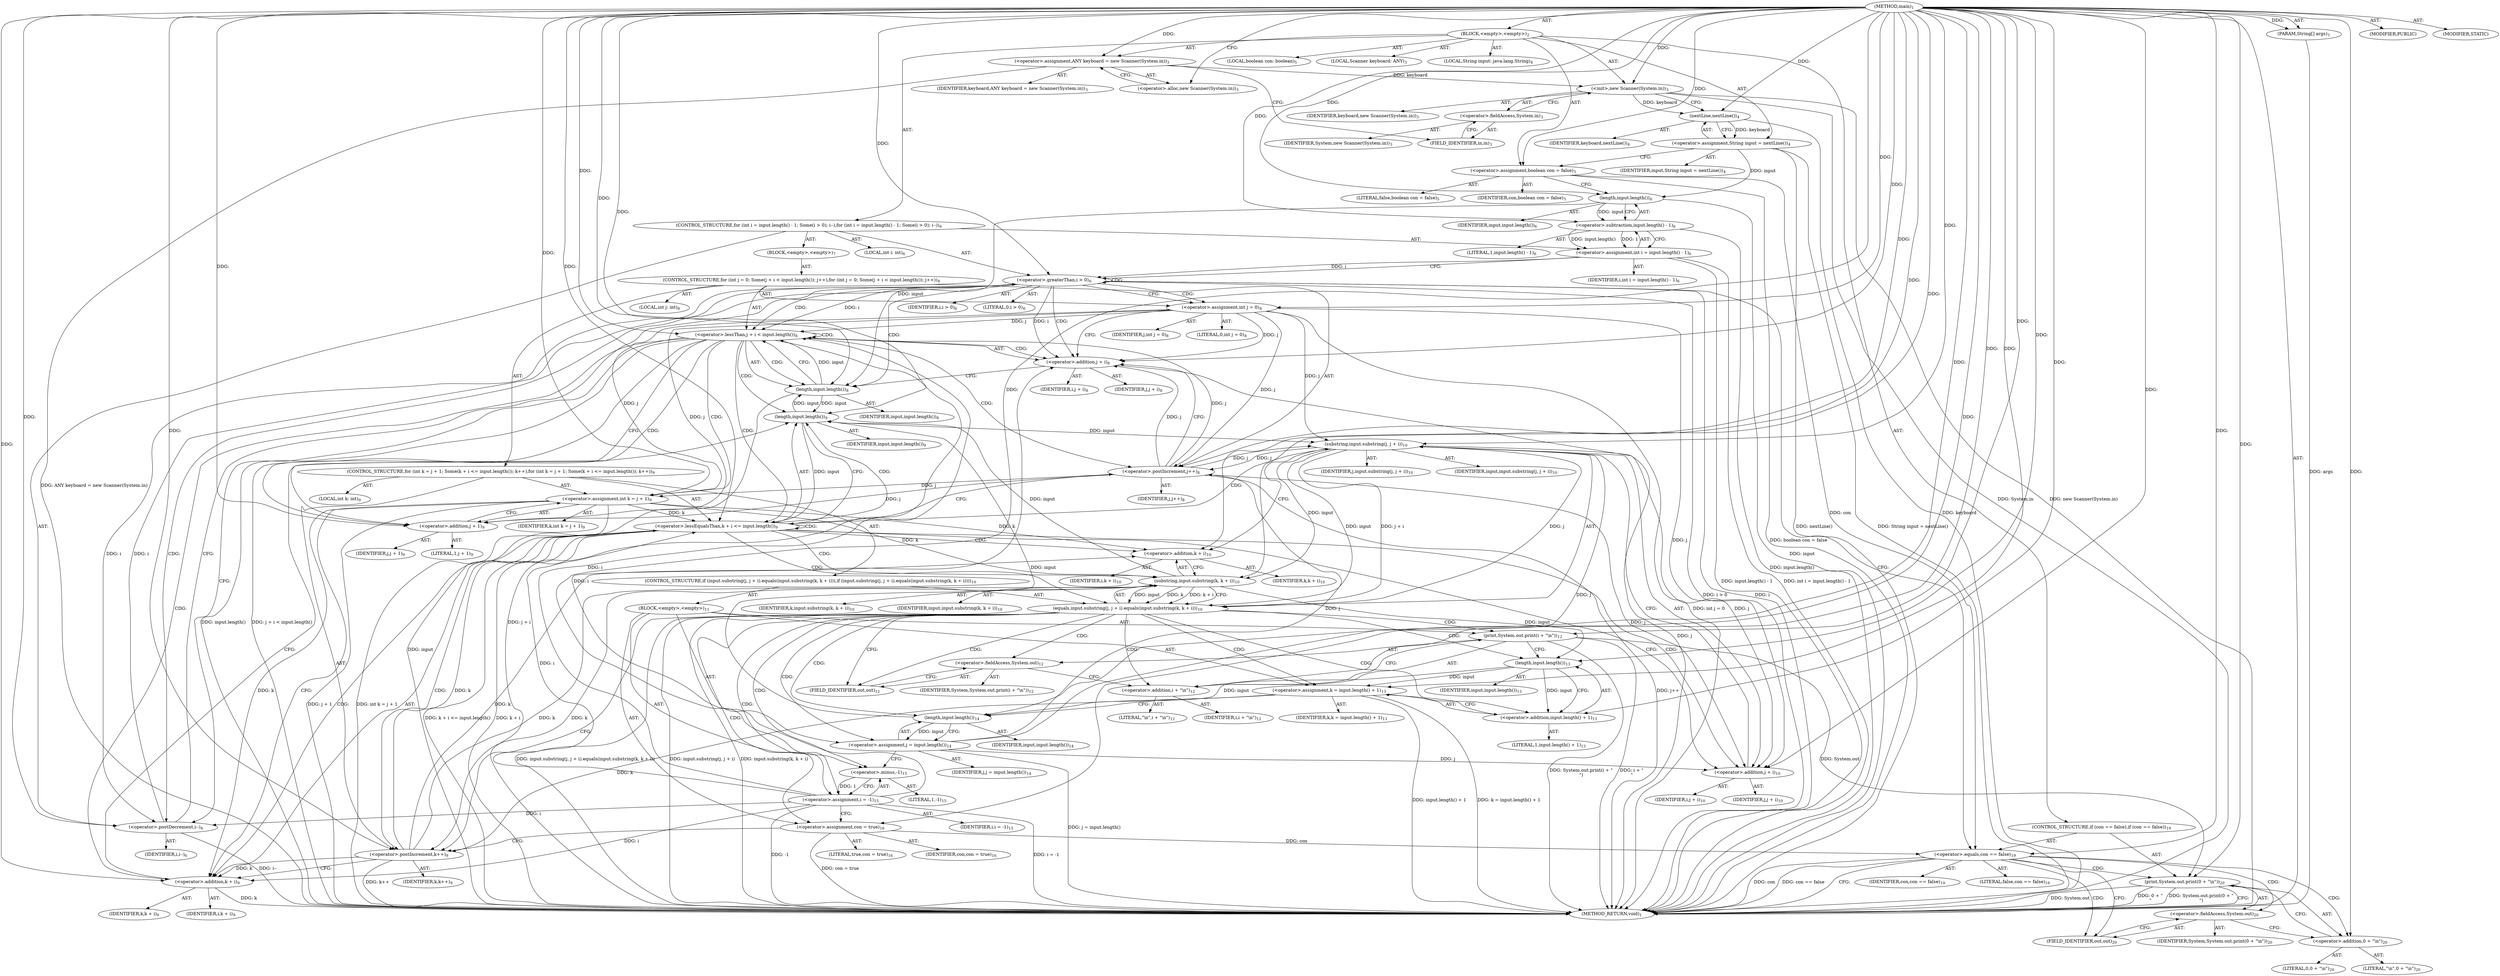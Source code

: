 digraph "main" {  
"19" [label = <(METHOD,main)<SUB>1</SUB>> ]
"20" [label = <(PARAM,String[] args)<SUB>1</SUB>> ]
"21" [label = <(BLOCK,&lt;empty&gt;,&lt;empty&gt;)<SUB>2</SUB>> ]
"4" [label = <(LOCAL,Scanner keyboard: ANY)<SUB>3</SUB>> ]
"22" [label = <(&lt;operator&gt;.assignment,ANY keyboard = new Scanner(System.in))<SUB>3</SUB>> ]
"23" [label = <(IDENTIFIER,keyboard,ANY keyboard = new Scanner(System.in))<SUB>3</SUB>> ]
"24" [label = <(&lt;operator&gt;.alloc,new Scanner(System.in))<SUB>3</SUB>> ]
"25" [label = <(&lt;init&gt;,new Scanner(System.in))<SUB>3</SUB>> ]
"3" [label = <(IDENTIFIER,keyboard,new Scanner(System.in))<SUB>3</SUB>> ]
"26" [label = <(&lt;operator&gt;.fieldAccess,System.in)<SUB>3</SUB>> ]
"27" [label = <(IDENTIFIER,System,new Scanner(System.in))<SUB>3</SUB>> ]
"28" [label = <(FIELD_IDENTIFIER,in,in)<SUB>3</SUB>> ]
"29" [label = <(LOCAL,String input: java.lang.String)<SUB>4</SUB>> ]
"30" [label = <(&lt;operator&gt;.assignment,String input = nextLine())<SUB>4</SUB>> ]
"31" [label = <(IDENTIFIER,input,String input = nextLine())<SUB>4</SUB>> ]
"32" [label = <(nextLine,nextLine())<SUB>4</SUB>> ]
"33" [label = <(IDENTIFIER,keyboard,nextLine())<SUB>4</SUB>> ]
"34" [label = <(LOCAL,boolean con: boolean)<SUB>5</SUB>> ]
"35" [label = <(&lt;operator&gt;.assignment,boolean con = false)<SUB>5</SUB>> ]
"36" [label = <(IDENTIFIER,con,boolean con = false)<SUB>5</SUB>> ]
"37" [label = <(LITERAL,false,boolean con = false)<SUB>5</SUB>> ]
"38" [label = <(CONTROL_STRUCTURE,for (int i = input.length() - 1; Some(i &gt; 0); i--),for (int i = input.length() - 1; Some(i &gt; 0); i--))<SUB>6</SUB>> ]
"39" [label = <(LOCAL,int i: int)<SUB>6</SUB>> ]
"40" [label = <(&lt;operator&gt;.assignment,int i = input.length() - 1)<SUB>6</SUB>> ]
"41" [label = <(IDENTIFIER,i,int i = input.length() - 1)<SUB>6</SUB>> ]
"42" [label = <(&lt;operator&gt;.subtraction,input.length() - 1)<SUB>6</SUB>> ]
"43" [label = <(length,input.length())<SUB>6</SUB>> ]
"44" [label = <(IDENTIFIER,input,input.length())<SUB>6</SUB>> ]
"45" [label = <(LITERAL,1,input.length() - 1)<SUB>6</SUB>> ]
"46" [label = <(&lt;operator&gt;.greaterThan,i &gt; 0)<SUB>6</SUB>> ]
"47" [label = <(IDENTIFIER,i,i &gt; 0)<SUB>6</SUB>> ]
"48" [label = <(LITERAL,0,i &gt; 0)<SUB>6</SUB>> ]
"49" [label = <(&lt;operator&gt;.postDecrement,i--)<SUB>6</SUB>> ]
"50" [label = <(IDENTIFIER,i,i--)<SUB>6</SUB>> ]
"51" [label = <(BLOCK,&lt;empty&gt;,&lt;empty&gt;)<SUB>7</SUB>> ]
"52" [label = <(CONTROL_STRUCTURE,for (int j = 0; Some(j + i &lt; input.length()); j++),for (int j = 0; Some(j + i &lt; input.length()); j++))<SUB>8</SUB>> ]
"53" [label = <(LOCAL,int j: int)<SUB>8</SUB>> ]
"54" [label = <(&lt;operator&gt;.assignment,int j = 0)<SUB>8</SUB>> ]
"55" [label = <(IDENTIFIER,j,int j = 0)<SUB>8</SUB>> ]
"56" [label = <(LITERAL,0,int j = 0)<SUB>8</SUB>> ]
"57" [label = <(&lt;operator&gt;.lessThan,j + i &lt; input.length())<SUB>8</SUB>> ]
"58" [label = <(&lt;operator&gt;.addition,j + i)<SUB>8</SUB>> ]
"59" [label = <(IDENTIFIER,j,j + i)<SUB>8</SUB>> ]
"60" [label = <(IDENTIFIER,i,j + i)<SUB>8</SUB>> ]
"61" [label = <(length,input.length())<SUB>8</SUB>> ]
"62" [label = <(IDENTIFIER,input,input.length())<SUB>8</SUB>> ]
"63" [label = <(&lt;operator&gt;.postIncrement,j++)<SUB>8</SUB>> ]
"64" [label = <(IDENTIFIER,j,j++)<SUB>8</SUB>> ]
"65" [label = <(CONTROL_STRUCTURE,for (int k = j + 1; Some(k + i &lt;= input.length()); k++),for (int k = j + 1; Some(k + i &lt;= input.length()); k++))<SUB>9</SUB>> ]
"66" [label = <(LOCAL,int k: int)<SUB>9</SUB>> ]
"67" [label = <(&lt;operator&gt;.assignment,int k = j + 1)<SUB>9</SUB>> ]
"68" [label = <(IDENTIFIER,k,int k = j + 1)<SUB>9</SUB>> ]
"69" [label = <(&lt;operator&gt;.addition,j + 1)<SUB>9</SUB>> ]
"70" [label = <(IDENTIFIER,j,j + 1)<SUB>9</SUB>> ]
"71" [label = <(LITERAL,1,j + 1)<SUB>9</SUB>> ]
"72" [label = <(&lt;operator&gt;.lessEqualsThan,k + i &lt;= input.length())<SUB>9</SUB>> ]
"73" [label = <(&lt;operator&gt;.addition,k + i)<SUB>9</SUB>> ]
"74" [label = <(IDENTIFIER,k,k + i)<SUB>9</SUB>> ]
"75" [label = <(IDENTIFIER,i,k + i)<SUB>9</SUB>> ]
"76" [label = <(length,input.length())<SUB>9</SUB>> ]
"77" [label = <(IDENTIFIER,input,input.length())<SUB>9</SUB>> ]
"78" [label = <(&lt;operator&gt;.postIncrement,k++)<SUB>9</SUB>> ]
"79" [label = <(IDENTIFIER,k,k++)<SUB>9</SUB>> ]
"80" [label = <(CONTROL_STRUCTURE,if (input.substring(j, j + i).equals(input.substring(k, k + i))),if (input.substring(j, j + i).equals(input.substring(k, k + i))))<SUB>10</SUB>> ]
"81" [label = <(equals,input.substring(j, j + i).equals(input.substring(k, k + i)))<SUB>10</SUB>> ]
"82" [label = <(substring,input.substring(j, j + i))<SUB>10</SUB>> ]
"83" [label = <(IDENTIFIER,input,input.substring(j, j + i))<SUB>10</SUB>> ]
"84" [label = <(IDENTIFIER,j,input.substring(j, j + i))<SUB>10</SUB>> ]
"85" [label = <(&lt;operator&gt;.addition,j + i)<SUB>10</SUB>> ]
"86" [label = <(IDENTIFIER,j,j + i)<SUB>10</SUB>> ]
"87" [label = <(IDENTIFIER,i,j + i)<SUB>10</SUB>> ]
"88" [label = <(substring,input.substring(k, k + i))<SUB>10</SUB>> ]
"89" [label = <(IDENTIFIER,input,input.substring(k, k + i))<SUB>10</SUB>> ]
"90" [label = <(IDENTIFIER,k,input.substring(k, k + i))<SUB>10</SUB>> ]
"91" [label = <(&lt;operator&gt;.addition,k + i)<SUB>10</SUB>> ]
"92" [label = <(IDENTIFIER,k,k + i)<SUB>10</SUB>> ]
"93" [label = <(IDENTIFIER,i,k + i)<SUB>10</SUB>> ]
"94" [label = <(BLOCK,&lt;empty&gt;,&lt;empty&gt;)<SUB>11</SUB>> ]
"95" [label = <(print,System.out.print(i + &quot;\n&quot;))<SUB>12</SUB>> ]
"96" [label = <(&lt;operator&gt;.fieldAccess,System.out)<SUB>12</SUB>> ]
"97" [label = <(IDENTIFIER,System,System.out.print(i + &quot;\n&quot;))<SUB>12</SUB>> ]
"98" [label = <(FIELD_IDENTIFIER,out,out)<SUB>12</SUB>> ]
"99" [label = <(&lt;operator&gt;.addition,i + &quot;\n&quot;)<SUB>12</SUB>> ]
"100" [label = <(IDENTIFIER,i,i + &quot;\n&quot;)<SUB>12</SUB>> ]
"101" [label = <(LITERAL,&quot;\n&quot;,i + &quot;\n&quot;)<SUB>12</SUB>> ]
"102" [label = <(&lt;operator&gt;.assignment,k = input.length() + 1)<SUB>13</SUB>> ]
"103" [label = <(IDENTIFIER,k,k = input.length() + 1)<SUB>13</SUB>> ]
"104" [label = <(&lt;operator&gt;.addition,input.length() + 1)<SUB>13</SUB>> ]
"105" [label = <(length,input.length())<SUB>13</SUB>> ]
"106" [label = <(IDENTIFIER,input,input.length())<SUB>13</SUB>> ]
"107" [label = <(LITERAL,1,input.length() + 1)<SUB>13</SUB>> ]
"108" [label = <(&lt;operator&gt;.assignment,j = input.length())<SUB>14</SUB>> ]
"109" [label = <(IDENTIFIER,j,j = input.length())<SUB>14</SUB>> ]
"110" [label = <(length,input.length())<SUB>14</SUB>> ]
"111" [label = <(IDENTIFIER,input,input.length())<SUB>14</SUB>> ]
"112" [label = <(&lt;operator&gt;.assignment,i = -1)<SUB>15</SUB>> ]
"113" [label = <(IDENTIFIER,i,i = -1)<SUB>15</SUB>> ]
"114" [label = <(&lt;operator&gt;.minus,-1)<SUB>15</SUB>> ]
"115" [label = <(LITERAL,1,-1)<SUB>15</SUB>> ]
"116" [label = <(&lt;operator&gt;.assignment,con = true)<SUB>16</SUB>> ]
"117" [label = <(IDENTIFIER,con,con = true)<SUB>16</SUB>> ]
"118" [label = <(LITERAL,true,con = true)<SUB>16</SUB>> ]
"119" [label = <(CONTROL_STRUCTURE,if (con == false),if (con == false))<SUB>19</SUB>> ]
"120" [label = <(&lt;operator&gt;.equals,con == false)<SUB>19</SUB>> ]
"121" [label = <(IDENTIFIER,con,con == false)<SUB>19</SUB>> ]
"122" [label = <(LITERAL,false,con == false)<SUB>19</SUB>> ]
"123" [label = <(print,System.out.print(0 + &quot;\n&quot;))<SUB>20</SUB>> ]
"124" [label = <(&lt;operator&gt;.fieldAccess,System.out)<SUB>20</SUB>> ]
"125" [label = <(IDENTIFIER,System,System.out.print(0 + &quot;\n&quot;))<SUB>20</SUB>> ]
"126" [label = <(FIELD_IDENTIFIER,out,out)<SUB>20</SUB>> ]
"127" [label = <(&lt;operator&gt;.addition,0 + &quot;\n&quot;)<SUB>20</SUB>> ]
"128" [label = <(LITERAL,0,0 + &quot;\n&quot;)<SUB>20</SUB>> ]
"129" [label = <(LITERAL,&quot;\n&quot;,0 + &quot;\n&quot;)<SUB>20</SUB>> ]
"130" [label = <(MODIFIER,PUBLIC)> ]
"131" [label = <(MODIFIER,STATIC)> ]
"132" [label = <(METHOD_RETURN,void)<SUB>1</SUB>> ]
  "19" -> "20"  [ label = "AST: "] 
  "19" -> "21"  [ label = "AST: "] 
  "19" -> "130"  [ label = "AST: "] 
  "19" -> "131"  [ label = "AST: "] 
  "19" -> "132"  [ label = "AST: "] 
  "21" -> "4"  [ label = "AST: "] 
  "21" -> "22"  [ label = "AST: "] 
  "21" -> "25"  [ label = "AST: "] 
  "21" -> "29"  [ label = "AST: "] 
  "21" -> "30"  [ label = "AST: "] 
  "21" -> "34"  [ label = "AST: "] 
  "21" -> "35"  [ label = "AST: "] 
  "21" -> "38"  [ label = "AST: "] 
  "21" -> "119"  [ label = "AST: "] 
  "22" -> "23"  [ label = "AST: "] 
  "22" -> "24"  [ label = "AST: "] 
  "25" -> "3"  [ label = "AST: "] 
  "25" -> "26"  [ label = "AST: "] 
  "26" -> "27"  [ label = "AST: "] 
  "26" -> "28"  [ label = "AST: "] 
  "30" -> "31"  [ label = "AST: "] 
  "30" -> "32"  [ label = "AST: "] 
  "32" -> "33"  [ label = "AST: "] 
  "35" -> "36"  [ label = "AST: "] 
  "35" -> "37"  [ label = "AST: "] 
  "38" -> "39"  [ label = "AST: "] 
  "38" -> "40"  [ label = "AST: "] 
  "38" -> "46"  [ label = "AST: "] 
  "38" -> "49"  [ label = "AST: "] 
  "38" -> "51"  [ label = "AST: "] 
  "40" -> "41"  [ label = "AST: "] 
  "40" -> "42"  [ label = "AST: "] 
  "42" -> "43"  [ label = "AST: "] 
  "42" -> "45"  [ label = "AST: "] 
  "43" -> "44"  [ label = "AST: "] 
  "46" -> "47"  [ label = "AST: "] 
  "46" -> "48"  [ label = "AST: "] 
  "49" -> "50"  [ label = "AST: "] 
  "51" -> "52"  [ label = "AST: "] 
  "52" -> "53"  [ label = "AST: "] 
  "52" -> "54"  [ label = "AST: "] 
  "52" -> "57"  [ label = "AST: "] 
  "52" -> "63"  [ label = "AST: "] 
  "52" -> "65"  [ label = "AST: "] 
  "54" -> "55"  [ label = "AST: "] 
  "54" -> "56"  [ label = "AST: "] 
  "57" -> "58"  [ label = "AST: "] 
  "57" -> "61"  [ label = "AST: "] 
  "58" -> "59"  [ label = "AST: "] 
  "58" -> "60"  [ label = "AST: "] 
  "61" -> "62"  [ label = "AST: "] 
  "63" -> "64"  [ label = "AST: "] 
  "65" -> "66"  [ label = "AST: "] 
  "65" -> "67"  [ label = "AST: "] 
  "65" -> "72"  [ label = "AST: "] 
  "65" -> "78"  [ label = "AST: "] 
  "65" -> "80"  [ label = "AST: "] 
  "67" -> "68"  [ label = "AST: "] 
  "67" -> "69"  [ label = "AST: "] 
  "69" -> "70"  [ label = "AST: "] 
  "69" -> "71"  [ label = "AST: "] 
  "72" -> "73"  [ label = "AST: "] 
  "72" -> "76"  [ label = "AST: "] 
  "73" -> "74"  [ label = "AST: "] 
  "73" -> "75"  [ label = "AST: "] 
  "76" -> "77"  [ label = "AST: "] 
  "78" -> "79"  [ label = "AST: "] 
  "80" -> "81"  [ label = "AST: "] 
  "80" -> "94"  [ label = "AST: "] 
  "81" -> "82"  [ label = "AST: "] 
  "81" -> "88"  [ label = "AST: "] 
  "82" -> "83"  [ label = "AST: "] 
  "82" -> "84"  [ label = "AST: "] 
  "82" -> "85"  [ label = "AST: "] 
  "85" -> "86"  [ label = "AST: "] 
  "85" -> "87"  [ label = "AST: "] 
  "88" -> "89"  [ label = "AST: "] 
  "88" -> "90"  [ label = "AST: "] 
  "88" -> "91"  [ label = "AST: "] 
  "91" -> "92"  [ label = "AST: "] 
  "91" -> "93"  [ label = "AST: "] 
  "94" -> "95"  [ label = "AST: "] 
  "94" -> "102"  [ label = "AST: "] 
  "94" -> "108"  [ label = "AST: "] 
  "94" -> "112"  [ label = "AST: "] 
  "94" -> "116"  [ label = "AST: "] 
  "95" -> "96"  [ label = "AST: "] 
  "95" -> "99"  [ label = "AST: "] 
  "96" -> "97"  [ label = "AST: "] 
  "96" -> "98"  [ label = "AST: "] 
  "99" -> "100"  [ label = "AST: "] 
  "99" -> "101"  [ label = "AST: "] 
  "102" -> "103"  [ label = "AST: "] 
  "102" -> "104"  [ label = "AST: "] 
  "104" -> "105"  [ label = "AST: "] 
  "104" -> "107"  [ label = "AST: "] 
  "105" -> "106"  [ label = "AST: "] 
  "108" -> "109"  [ label = "AST: "] 
  "108" -> "110"  [ label = "AST: "] 
  "110" -> "111"  [ label = "AST: "] 
  "112" -> "113"  [ label = "AST: "] 
  "112" -> "114"  [ label = "AST: "] 
  "114" -> "115"  [ label = "AST: "] 
  "116" -> "117"  [ label = "AST: "] 
  "116" -> "118"  [ label = "AST: "] 
  "119" -> "120"  [ label = "AST: "] 
  "119" -> "123"  [ label = "AST: "] 
  "120" -> "121"  [ label = "AST: "] 
  "120" -> "122"  [ label = "AST: "] 
  "123" -> "124"  [ label = "AST: "] 
  "123" -> "127"  [ label = "AST: "] 
  "124" -> "125"  [ label = "AST: "] 
  "124" -> "126"  [ label = "AST: "] 
  "127" -> "128"  [ label = "AST: "] 
  "127" -> "129"  [ label = "AST: "] 
  "22" -> "28"  [ label = "CFG: "] 
  "25" -> "32"  [ label = "CFG: "] 
  "30" -> "35"  [ label = "CFG: "] 
  "35" -> "43"  [ label = "CFG: "] 
  "24" -> "22"  [ label = "CFG: "] 
  "26" -> "25"  [ label = "CFG: "] 
  "32" -> "30"  [ label = "CFG: "] 
  "40" -> "46"  [ label = "CFG: "] 
  "46" -> "54"  [ label = "CFG: "] 
  "46" -> "120"  [ label = "CFG: "] 
  "49" -> "46"  [ label = "CFG: "] 
  "120" -> "132"  [ label = "CFG: "] 
  "120" -> "126"  [ label = "CFG: "] 
  "123" -> "132"  [ label = "CFG: "] 
  "28" -> "26"  [ label = "CFG: "] 
  "42" -> "40"  [ label = "CFG: "] 
  "124" -> "127"  [ label = "CFG: "] 
  "127" -> "123"  [ label = "CFG: "] 
  "43" -> "42"  [ label = "CFG: "] 
  "54" -> "58"  [ label = "CFG: "] 
  "57" -> "69"  [ label = "CFG: "] 
  "57" -> "49"  [ label = "CFG: "] 
  "63" -> "58"  [ label = "CFG: "] 
  "126" -> "124"  [ label = "CFG: "] 
  "58" -> "61"  [ label = "CFG: "] 
  "61" -> "57"  [ label = "CFG: "] 
  "67" -> "73"  [ label = "CFG: "] 
  "72" -> "85"  [ label = "CFG: "] 
  "72" -> "63"  [ label = "CFG: "] 
  "78" -> "73"  [ label = "CFG: "] 
  "69" -> "67"  [ label = "CFG: "] 
  "73" -> "76"  [ label = "CFG: "] 
  "76" -> "72"  [ label = "CFG: "] 
  "81" -> "98"  [ label = "CFG: "] 
  "81" -> "78"  [ label = "CFG: "] 
  "82" -> "91"  [ label = "CFG: "] 
  "88" -> "81"  [ label = "CFG: "] 
  "95" -> "105"  [ label = "CFG: "] 
  "102" -> "110"  [ label = "CFG: "] 
  "108" -> "114"  [ label = "CFG: "] 
  "112" -> "116"  [ label = "CFG: "] 
  "116" -> "78"  [ label = "CFG: "] 
  "85" -> "82"  [ label = "CFG: "] 
  "91" -> "88"  [ label = "CFG: "] 
  "96" -> "99"  [ label = "CFG: "] 
  "99" -> "95"  [ label = "CFG: "] 
  "104" -> "102"  [ label = "CFG: "] 
  "110" -> "108"  [ label = "CFG: "] 
  "114" -> "112"  [ label = "CFG: "] 
  "98" -> "96"  [ label = "CFG: "] 
  "105" -> "104"  [ label = "CFG: "] 
  "19" -> "24"  [ label = "CFG: "] 
  "20" -> "132"  [ label = "DDG: args"] 
  "22" -> "132"  [ label = "DDG: ANY keyboard = new Scanner(System.in)"] 
  "25" -> "132"  [ label = "DDG: System.in"] 
  "25" -> "132"  [ label = "DDG: new Scanner(System.in)"] 
  "32" -> "132"  [ label = "DDG: keyboard"] 
  "30" -> "132"  [ label = "DDG: nextLine()"] 
  "30" -> "132"  [ label = "DDG: String input = nextLine()"] 
  "35" -> "132"  [ label = "DDG: boolean con = false"] 
  "43" -> "132"  [ label = "DDG: input"] 
  "42" -> "132"  [ label = "DDG: input.length()"] 
  "40" -> "132"  [ label = "DDG: input.length() - 1"] 
  "40" -> "132"  [ label = "DDG: int i = input.length() - 1"] 
  "46" -> "132"  [ label = "DDG: i"] 
  "46" -> "132"  [ label = "DDG: i &gt; 0"] 
  "120" -> "132"  [ label = "DDG: con"] 
  "120" -> "132"  [ label = "DDG: con == false"] 
  "123" -> "132"  [ label = "DDG: System.out"] 
  "123" -> "132"  [ label = "DDG: 0 + &quot;\n&quot;"] 
  "123" -> "132"  [ label = "DDG: System.out.print(0 + &quot;\n&quot;)"] 
  "54" -> "132"  [ label = "DDG: int j = 0"] 
  "58" -> "132"  [ label = "DDG: j"] 
  "57" -> "132"  [ label = "DDG: j + i"] 
  "61" -> "132"  [ label = "DDG: input"] 
  "57" -> "132"  [ label = "DDG: input.length()"] 
  "57" -> "132"  [ label = "DDG: j + i &lt; input.length()"] 
  "49" -> "132"  [ label = "DDG: i--"] 
  "67" -> "132"  [ label = "DDG: j + 1"] 
  "67" -> "132"  [ label = "DDG: int k = j + 1"] 
  "73" -> "132"  [ label = "DDG: k"] 
  "72" -> "132"  [ label = "DDG: k + i"] 
  "72" -> "132"  [ label = "DDG: k + i &lt;= input.length()"] 
  "63" -> "132"  [ label = "DDG: j++"] 
  "81" -> "132"  [ label = "DDG: input.substring(j, j + i)"] 
  "81" -> "132"  [ label = "DDG: input.substring(k, k + i)"] 
  "81" -> "132"  [ label = "DDG: input.substring(j, j + i).equals(input.substring(k, k + i))"] 
  "95" -> "132"  [ label = "DDG: i + &quot;\n&quot;"] 
  "95" -> "132"  [ label = "DDG: System.out.print(i + &quot;\n&quot;)"] 
  "102" -> "132"  [ label = "DDG: input.length() + 1"] 
  "102" -> "132"  [ label = "DDG: k = input.length() + 1"] 
  "108" -> "132"  [ label = "DDG: j = input.length()"] 
  "112" -> "132"  [ label = "DDG: -1"] 
  "112" -> "132"  [ label = "DDG: i = -1"] 
  "116" -> "132"  [ label = "DDG: con = true"] 
  "78" -> "132"  [ label = "DDG: k++"] 
  "19" -> "20"  [ label = "DDG: "] 
  "19" -> "22"  [ label = "DDG: "] 
  "32" -> "30"  [ label = "DDG: keyboard"] 
  "19" -> "35"  [ label = "DDG: "] 
  "22" -> "25"  [ label = "DDG: keyboard"] 
  "19" -> "25"  [ label = "DDG: "] 
  "42" -> "40"  [ label = "DDG: input.length()"] 
  "42" -> "40"  [ label = "DDG: 1"] 
  "25" -> "32"  [ label = "DDG: keyboard"] 
  "19" -> "32"  [ label = "DDG: "] 
  "40" -> "46"  [ label = "DDG: i"] 
  "49" -> "46"  [ label = "DDG: i"] 
  "19" -> "46"  [ label = "DDG: "] 
  "19" -> "49"  [ label = "DDG: "] 
  "46" -> "49"  [ label = "DDG: i"] 
  "112" -> "49"  [ label = "DDG: i"] 
  "35" -> "120"  [ label = "DDG: con"] 
  "116" -> "120"  [ label = "DDG: con"] 
  "19" -> "120"  [ label = "DDG: "] 
  "95" -> "123"  [ label = "DDG: System.out"] 
  "19" -> "123"  [ label = "DDG: "] 
  "43" -> "42"  [ label = "DDG: input"] 
  "19" -> "42"  [ label = "DDG: "] 
  "19" -> "54"  [ label = "DDG: "] 
  "19" -> "127"  [ label = "DDG: "] 
  "30" -> "43"  [ label = "DDG: input"] 
  "19" -> "43"  [ label = "DDG: "] 
  "54" -> "57"  [ label = "DDG: j"] 
  "63" -> "57"  [ label = "DDG: j"] 
  "19" -> "57"  [ label = "DDG: "] 
  "46" -> "57"  [ label = "DDG: i"] 
  "112" -> "57"  [ label = "DDG: i"] 
  "61" -> "57"  [ label = "DDG: input"] 
  "82" -> "63"  [ label = "DDG: j"] 
  "108" -> "63"  [ label = "DDG: j"] 
  "19" -> "63"  [ label = "DDG: "] 
  "54" -> "63"  [ label = "DDG: j"] 
  "19" -> "67"  [ label = "DDG: "] 
  "54" -> "67"  [ label = "DDG: j"] 
  "63" -> "67"  [ label = "DDG: j"] 
  "54" -> "58"  [ label = "DDG: j"] 
  "63" -> "58"  [ label = "DDG: j"] 
  "19" -> "58"  [ label = "DDG: "] 
  "46" -> "58"  [ label = "DDG: i"] 
  "112" -> "58"  [ label = "DDG: i"] 
  "43" -> "61"  [ label = "DDG: input"] 
  "76" -> "61"  [ label = "DDG: input"] 
  "19" -> "61"  [ label = "DDG: "] 
  "67" -> "72"  [ label = "DDG: k"] 
  "78" -> "72"  [ label = "DDG: k"] 
  "19" -> "72"  [ label = "DDG: "] 
  "112" -> "72"  [ label = "DDG: i"] 
  "76" -> "72"  [ label = "DDG: input"] 
  "88" -> "78"  [ label = "DDG: k"] 
  "102" -> "78"  [ label = "DDG: k"] 
  "19" -> "78"  [ label = "DDG: "] 
  "19" -> "69"  [ label = "DDG: "] 
  "54" -> "69"  [ label = "DDG: j"] 
  "63" -> "69"  [ label = "DDG: j"] 
  "67" -> "73"  [ label = "DDG: k"] 
  "78" -> "73"  [ label = "DDG: k"] 
  "19" -> "73"  [ label = "DDG: "] 
  "112" -> "73"  [ label = "DDG: i"] 
  "61" -> "76"  [ label = "DDG: input"] 
  "88" -> "76"  [ label = "DDG: input"] 
  "110" -> "76"  [ label = "DDG: input"] 
  "19" -> "76"  [ label = "DDG: "] 
  "82" -> "81"  [ label = "DDG: input"] 
  "82" -> "81"  [ label = "DDG: j"] 
  "82" -> "81"  [ label = "DDG: j + i"] 
  "88" -> "81"  [ label = "DDG: input"] 
  "88" -> "81"  [ label = "DDG: k"] 
  "88" -> "81"  [ label = "DDG: k + i"] 
  "105" -> "102"  [ label = "DDG: input"] 
  "19" -> "102"  [ label = "DDG: "] 
  "110" -> "108"  [ label = "DDG: input"] 
  "114" -> "112"  [ label = "DDG: 1"] 
  "19" -> "116"  [ label = "DDG: "] 
  "76" -> "82"  [ label = "DDG: input"] 
  "19" -> "82"  [ label = "DDG: "] 
  "108" -> "82"  [ label = "DDG: j"] 
  "54" -> "82"  [ label = "DDG: j"] 
  "63" -> "82"  [ label = "DDG: j"] 
  "82" -> "88"  [ label = "DDG: input"] 
  "19" -> "88"  [ label = "DDG: "] 
  "67" -> "88"  [ label = "DDG: k"] 
  "78" -> "88"  [ label = "DDG: k"] 
  "19" -> "95"  [ label = "DDG: "] 
  "82" -> "85"  [ label = "DDG: j"] 
  "108" -> "85"  [ label = "DDG: j"] 
  "19" -> "85"  [ label = "DDG: "] 
  "54" -> "85"  [ label = "DDG: j"] 
  "63" -> "85"  [ label = "DDG: j"] 
  "19" -> "91"  [ label = "DDG: "] 
  "67" -> "91"  [ label = "DDG: k"] 
  "78" -> "91"  [ label = "DDG: k"] 
  "19" -> "99"  [ label = "DDG: "] 
  "105" -> "104"  [ label = "DDG: input"] 
  "19" -> "104"  [ label = "DDG: "] 
  "105" -> "110"  [ label = "DDG: input"] 
  "19" -> "110"  [ label = "DDG: "] 
  "19" -> "114"  [ label = "DDG: "] 
  "88" -> "105"  [ label = "DDG: input"] 
  "19" -> "105"  [ label = "DDG: "] 
  "46" -> "49"  [ label = "CDG: "] 
  "46" -> "57"  [ label = "CDG: "] 
  "46" -> "46"  [ label = "CDG: "] 
  "46" -> "54"  [ label = "CDG: "] 
  "46" -> "58"  [ label = "CDG: "] 
  "46" -> "61"  [ label = "CDG: "] 
  "120" -> "123"  [ label = "CDG: "] 
  "120" -> "126"  [ label = "CDG: "] 
  "120" -> "127"  [ label = "CDG: "] 
  "120" -> "124"  [ label = "CDG: "] 
  "57" -> "73"  [ label = "CDG: "] 
  "57" -> "57"  [ label = "CDG: "] 
  "57" -> "72"  [ label = "CDG: "] 
  "57" -> "69"  [ label = "CDG: "] 
  "57" -> "67"  [ label = "CDG: "] 
  "57" -> "76"  [ label = "CDG: "] 
  "57" -> "58"  [ label = "CDG: "] 
  "57" -> "61"  [ label = "CDG: "] 
  "57" -> "63"  [ label = "CDG: "] 
  "72" -> "73"  [ label = "CDG: "] 
  "72" -> "81"  [ label = "CDG: "] 
  "72" -> "85"  [ label = "CDG: "] 
  "72" -> "72"  [ label = "CDG: "] 
  "72" -> "76"  [ label = "CDG: "] 
  "72" -> "91"  [ label = "CDG: "] 
  "72" -> "82"  [ label = "CDG: "] 
  "72" -> "88"  [ label = "CDG: "] 
  "72" -> "78"  [ label = "CDG: "] 
  "81" -> "96"  [ label = "CDG: "] 
  "81" -> "98"  [ label = "CDG: "] 
  "81" -> "116"  [ label = "CDG: "] 
  "81" -> "99"  [ label = "CDG: "] 
  "81" -> "102"  [ label = "CDG: "] 
  "81" -> "114"  [ label = "CDG: "] 
  "81" -> "104"  [ label = "CDG: "] 
  "81" -> "95"  [ label = "CDG: "] 
  "81" -> "112"  [ label = "CDG: "] 
  "81" -> "105"  [ label = "CDG: "] 
  "81" -> "110"  [ label = "CDG: "] 
  "81" -> "108"  [ label = "CDG: "] 
}
